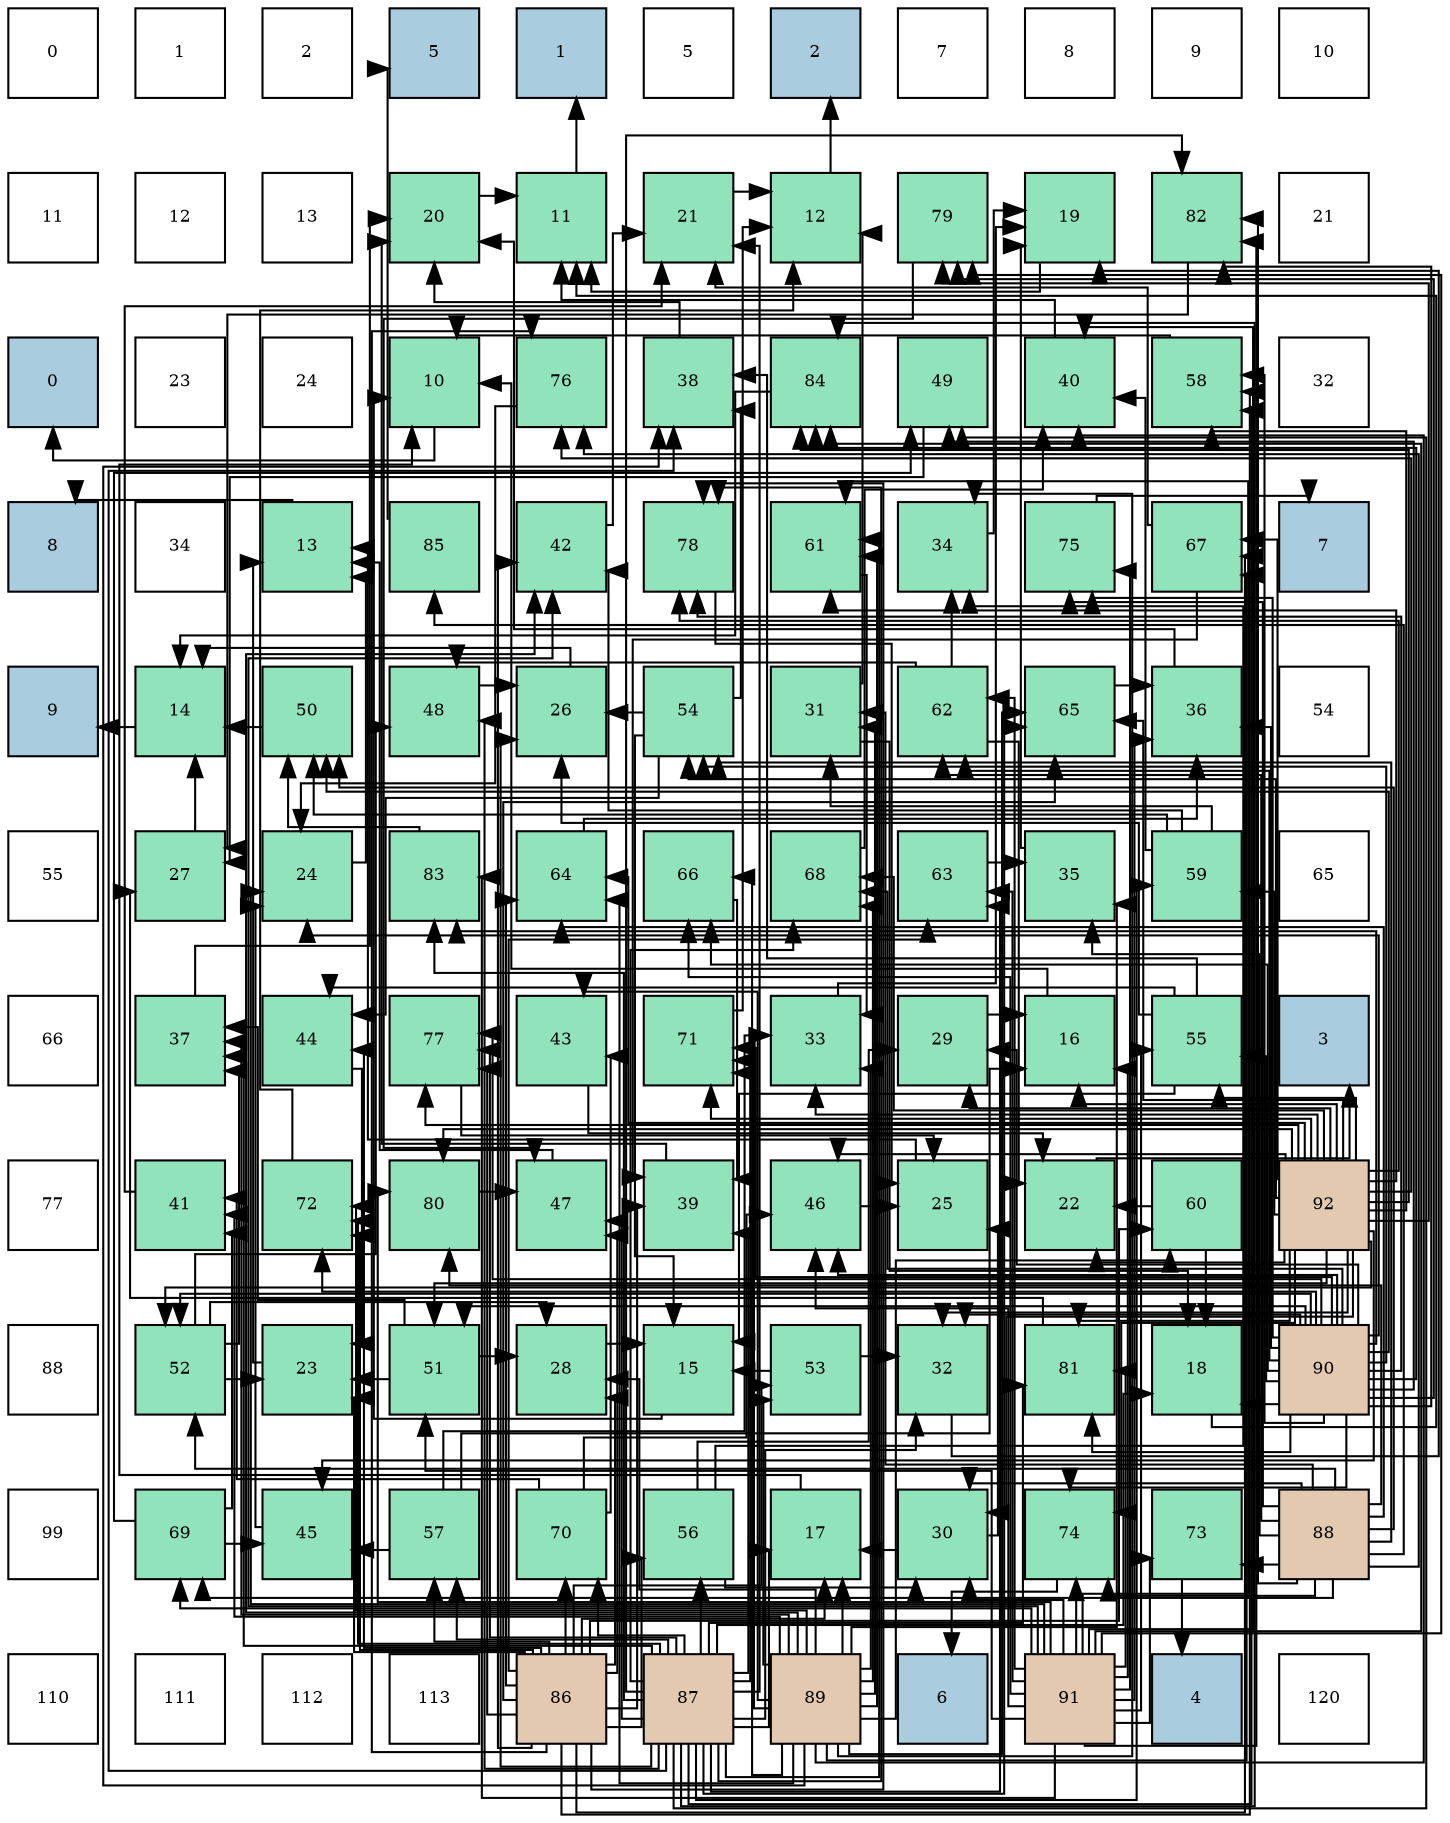 digraph layout{
 rankdir=TB;
 splines=ortho;
 node [style=filled shape=square fixedsize=true width=0.6];
0[label="0", fontsize=8, fillcolor="#ffffff"];
1[label="1", fontsize=8, fillcolor="#ffffff"];
2[label="2", fontsize=8, fillcolor="#ffffff"];
3[label="5", fontsize=8, fillcolor="#a9ccde"];
4[label="1", fontsize=8, fillcolor="#a9ccde"];
5[label="5", fontsize=8, fillcolor="#ffffff"];
6[label="2", fontsize=8, fillcolor="#a9ccde"];
7[label="7", fontsize=8, fillcolor="#ffffff"];
8[label="8", fontsize=8, fillcolor="#ffffff"];
9[label="9", fontsize=8, fillcolor="#ffffff"];
10[label="10", fontsize=8, fillcolor="#ffffff"];
11[label="11", fontsize=8, fillcolor="#ffffff"];
12[label="12", fontsize=8, fillcolor="#ffffff"];
13[label="13", fontsize=8, fillcolor="#ffffff"];
14[label="20", fontsize=8, fillcolor="#91e3bb"];
15[label="11", fontsize=8, fillcolor="#91e3bb"];
16[label="21", fontsize=8, fillcolor="#91e3bb"];
17[label="12", fontsize=8, fillcolor="#91e3bb"];
18[label="79", fontsize=8, fillcolor="#91e3bb"];
19[label="19", fontsize=8, fillcolor="#91e3bb"];
20[label="82", fontsize=8, fillcolor="#91e3bb"];
21[label="21", fontsize=8, fillcolor="#ffffff"];
22[label="0", fontsize=8, fillcolor="#a9ccde"];
23[label="23", fontsize=8, fillcolor="#ffffff"];
24[label="24", fontsize=8, fillcolor="#ffffff"];
25[label="10", fontsize=8, fillcolor="#91e3bb"];
26[label="76", fontsize=8, fillcolor="#91e3bb"];
27[label="38", fontsize=8, fillcolor="#91e3bb"];
28[label="84", fontsize=8, fillcolor="#91e3bb"];
29[label="49", fontsize=8, fillcolor="#91e3bb"];
30[label="40", fontsize=8, fillcolor="#91e3bb"];
31[label="58", fontsize=8, fillcolor="#91e3bb"];
32[label="32", fontsize=8, fillcolor="#ffffff"];
33[label="8", fontsize=8, fillcolor="#a9ccde"];
34[label="34", fontsize=8, fillcolor="#ffffff"];
35[label="13", fontsize=8, fillcolor="#91e3bb"];
36[label="85", fontsize=8, fillcolor="#91e3bb"];
37[label="42", fontsize=8, fillcolor="#91e3bb"];
38[label="78", fontsize=8, fillcolor="#91e3bb"];
39[label="61", fontsize=8, fillcolor="#91e3bb"];
40[label="34", fontsize=8, fillcolor="#91e3bb"];
41[label="75", fontsize=8, fillcolor="#91e3bb"];
42[label="67", fontsize=8, fillcolor="#91e3bb"];
43[label="7", fontsize=8, fillcolor="#a9ccde"];
44[label="9", fontsize=8, fillcolor="#a9ccde"];
45[label="14", fontsize=8, fillcolor="#91e3bb"];
46[label="50", fontsize=8, fillcolor="#91e3bb"];
47[label="48", fontsize=8, fillcolor="#91e3bb"];
48[label="26", fontsize=8, fillcolor="#91e3bb"];
49[label="54", fontsize=8, fillcolor="#91e3bb"];
50[label="31", fontsize=8, fillcolor="#91e3bb"];
51[label="62", fontsize=8, fillcolor="#91e3bb"];
52[label="65", fontsize=8, fillcolor="#91e3bb"];
53[label="36", fontsize=8, fillcolor="#91e3bb"];
54[label="54", fontsize=8, fillcolor="#ffffff"];
55[label="55", fontsize=8, fillcolor="#ffffff"];
56[label="27", fontsize=8, fillcolor="#91e3bb"];
57[label="24", fontsize=8, fillcolor="#91e3bb"];
58[label="83", fontsize=8, fillcolor="#91e3bb"];
59[label="64", fontsize=8, fillcolor="#91e3bb"];
60[label="66", fontsize=8, fillcolor="#91e3bb"];
61[label="68", fontsize=8, fillcolor="#91e3bb"];
62[label="63", fontsize=8, fillcolor="#91e3bb"];
63[label="35", fontsize=8, fillcolor="#91e3bb"];
64[label="59", fontsize=8, fillcolor="#91e3bb"];
65[label="65", fontsize=8, fillcolor="#ffffff"];
66[label="66", fontsize=8, fillcolor="#ffffff"];
67[label="37", fontsize=8, fillcolor="#91e3bb"];
68[label="44", fontsize=8, fillcolor="#91e3bb"];
69[label="77", fontsize=8, fillcolor="#91e3bb"];
70[label="43", fontsize=8, fillcolor="#91e3bb"];
71[label="71", fontsize=8, fillcolor="#91e3bb"];
72[label="33", fontsize=8, fillcolor="#91e3bb"];
73[label="29", fontsize=8, fillcolor="#91e3bb"];
74[label="16", fontsize=8, fillcolor="#91e3bb"];
75[label="55", fontsize=8, fillcolor="#91e3bb"];
76[label="3", fontsize=8, fillcolor="#a9ccde"];
77[label="77", fontsize=8, fillcolor="#ffffff"];
78[label="41", fontsize=8, fillcolor="#91e3bb"];
79[label="72", fontsize=8, fillcolor="#91e3bb"];
80[label="80", fontsize=8, fillcolor="#91e3bb"];
81[label="47", fontsize=8, fillcolor="#91e3bb"];
82[label="39", fontsize=8, fillcolor="#91e3bb"];
83[label="46", fontsize=8, fillcolor="#91e3bb"];
84[label="25", fontsize=8, fillcolor="#91e3bb"];
85[label="22", fontsize=8, fillcolor="#91e3bb"];
86[label="60", fontsize=8, fillcolor="#91e3bb"];
87[label="92", fontsize=8, fillcolor="#e3c9af"];
88[label="88", fontsize=8, fillcolor="#ffffff"];
89[label="52", fontsize=8, fillcolor="#91e3bb"];
90[label="23", fontsize=8, fillcolor="#91e3bb"];
91[label="51", fontsize=8, fillcolor="#91e3bb"];
92[label="28", fontsize=8, fillcolor="#91e3bb"];
93[label="15", fontsize=8, fillcolor="#91e3bb"];
94[label="53", fontsize=8, fillcolor="#91e3bb"];
95[label="32", fontsize=8, fillcolor="#91e3bb"];
96[label="81", fontsize=8, fillcolor="#91e3bb"];
97[label="18", fontsize=8, fillcolor="#91e3bb"];
98[label="90", fontsize=8, fillcolor="#e3c9af"];
99[label="99", fontsize=8, fillcolor="#ffffff"];
100[label="69", fontsize=8, fillcolor="#91e3bb"];
101[label="45", fontsize=8, fillcolor="#91e3bb"];
102[label="57", fontsize=8, fillcolor="#91e3bb"];
103[label="70", fontsize=8, fillcolor="#91e3bb"];
104[label="56", fontsize=8, fillcolor="#91e3bb"];
105[label="17", fontsize=8, fillcolor="#91e3bb"];
106[label="30", fontsize=8, fillcolor="#91e3bb"];
107[label="74", fontsize=8, fillcolor="#91e3bb"];
108[label="73", fontsize=8, fillcolor="#91e3bb"];
109[label="88", fontsize=8, fillcolor="#e3c9af"];
110[label="110", fontsize=8, fillcolor="#ffffff"];
111[label="111", fontsize=8, fillcolor="#ffffff"];
112[label="112", fontsize=8, fillcolor="#ffffff"];
113[label="113", fontsize=8, fillcolor="#ffffff"];
114[label="86", fontsize=8, fillcolor="#e3c9af"];
115[label="87", fontsize=8, fillcolor="#e3c9af"];
116[label="89", fontsize=8, fillcolor="#e3c9af"];
117[label="6", fontsize=8, fillcolor="#a9ccde"];
118[label="91", fontsize=8, fillcolor="#e3c9af"];
119[label="4", fontsize=8, fillcolor="#a9ccde"];
120[label="120", fontsize=8, fillcolor="#ffffff"];
edge [constraint=false, style=vis];25 -> 22;
15 -> 4;
17 -> 6;
35 -> 33;
45 -> 44;
93 -> 25;
74 -> 25;
105 -> 25;
97 -> 15;
19 -> 15;
14 -> 15;
16 -> 17;
85 -> 76;
90 -> 35;
57 -> 35;
84 -> 35;
48 -> 45;
56 -> 45;
92 -> 93;
73 -> 74;
106 -> 105;
106 -> 84;
50 -> 17;
50 -> 97;
95 -> 19;
72 -> 19;
40 -> 19;
63 -> 19;
53 -> 14;
67 -> 14;
27 -> 14;
82 -> 14;
30 -> 15;
78 -> 16;
37 -> 16;
70 -> 85;
68 -> 90;
101 -> 57;
83 -> 84;
81 -> 35;
47 -> 48;
29 -> 56;
46 -> 45;
91 -> 90;
91 -> 92;
91 -> 67;
89 -> 90;
89 -> 92;
89 -> 67;
89 -> 47;
94 -> 93;
94 -> 95;
49 -> 93;
49 -> 48;
49 -> 27;
49 -> 68;
75 -> 93;
75 -> 48;
75 -> 27;
75 -> 68;
104 -> 73;
104 -> 106;
104 -> 40;
102 -> 74;
102 -> 72;
102 -> 101;
31 -> 25;
64 -> 50;
64 -> 30;
64 -> 37;
64 -> 46;
86 -> 97;
86 -> 85;
39 -> 72;
51 -> 85;
51 -> 40;
51 -> 47;
62 -> 63;
59 -> 53;
52 -> 53;
60 -> 82;
42 -> 16;
42 -> 82;
61 -> 30;
100 -> 78;
100 -> 101;
100 -> 29;
103 -> 78;
103 -> 70;
103 -> 83;
71 -> 17;
79 -> 17;
108 -> 119;
107 -> 117;
41 -> 43;
26 -> 57;
69 -> 84;
38 -> 84;
18 -> 81;
80 -> 81;
96 -> 56;
20 -> 56;
58 -> 46;
28 -> 45;
36 -> 3;
114 -> 105;
114 -> 90;
114 -> 92;
114 -> 82;
114 -> 37;
114 -> 68;
114 -> 81;
114 -> 94;
114 -> 104;
114 -> 102;
114 -> 31;
114 -> 86;
114 -> 62;
114 -> 59;
114 -> 52;
114 -> 42;
114 -> 103;
114 -> 79;
114 -> 26;
114 -> 69;
114 -> 38;
115 -> 105;
115 -> 97;
115 -> 16;
115 -> 48;
115 -> 95;
115 -> 67;
115 -> 27;
115 -> 82;
115 -> 81;
115 -> 47;
115 -> 29;
115 -> 104;
115 -> 102;
115 -> 31;
115 -> 64;
115 -> 39;
115 -> 62;
115 -> 52;
115 -> 61;
115 -> 103;
115 -> 71;
115 -> 79;
115 -> 69;
115 -> 38;
115 -> 96;
115 -> 20;
115 -> 58;
115 -> 28;
109 -> 106;
109 -> 50;
109 -> 63;
109 -> 46;
109 -> 89;
109 -> 49;
109 -> 51;
109 -> 59;
109 -> 100;
109 -> 108;
109 -> 107;
109 -> 41;
109 -> 26;
109 -> 80;
109 -> 20;
109 -> 36;
116 -> 105;
116 -> 92;
116 -> 50;
116 -> 72;
116 -> 40;
116 -> 63;
116 -> 67;
116 -> 27;
116 -> 30;
116 -> 78;
116 -> 37;
116 -> 70;
116 -> 94;
116 -> 86;
116 -> 39;
116 -> 59;
116 -> 52;
116 -> 60;
116 -> 42;
116 -> 61;
116 -> 71;
116 -> 79;
98 -> 97;
98 -> 57;
98 -> 73;
98 -> 95;
98 -> 53;
98 -> 83;
98 -> 29;
98 -> 46;
98 -> 91;
98 -> 89;
98 -> 49;
98 -> 75;
98 -> 31;
98 -> 51;
98 -> 60;
98 -> 61;
98 -> 71;
98 -> 79;
98 -> 107;
98 -> 41;
98 -> 69;
98 -> 38;
98 -> 18;
98 -> 96;
98 -> 20;
98 -> 58;
98 -> 28;
118 -> 74;
118 -> 57;
118 -> 106;
118 -> 53;
118 -> 30;
118 -> 37;
118 -> 83;
118 -> 91;
118 -> 75;
118 -> 39;
118 -> 51;
118 -> 62;
118 -> 60;
118 -> 100;
118 -> 108;
118 -> 107;
118 -> 41;
118 -> 18;
118 -> 80;
118 -> 96;
118 -> 20;
118 -> 58;
118 -> 28;
87 -> 74;
87 -> 85;
87 -> 73;
87 -> 106;
87 -> 95;
87 -> 72;
87 -> 101;
87 -> 83;
87 -> 91;
87 -> 89;
87 -> 49;
87 -> 75;
87 -> 31;
87 -> 64;
87 -> 39;
87 -> 59;
87 -> 52;
87 -> 42;
87 -> 61;
87 -> 71;
87 -> 107;
87 -> 26;
87 -> 69;
87 -> 38;
87 -> 18;
87 -> 80;
87 -> 96;
87 -> 28;
edge [constraint=true, style=invis];
0 -> 11 -> 22 -> 33 -> 44 -> 55 -> 66 -> 77 -> 88 -> 99 -> 110;
1 -> 12 -> 23 -> 34 -> 45 -> 56 -> 67 -> 78 -> 89 -> 100 -> 111;
2 -> 13 -> 24 -> 35 -> 46 -> 57 -> 68 -> 79 -> 90 -> 101 -> 112;
3 -> 14 -> 25 -> 36 -> 47 -> 58 -> 69 -> 80 -> 91 -> 102 -> 113;
4 -> 15 -> 26 -> 37 -> 48 -> 59 -> 70 -> 81 -> 92 -> 103 -> 114;
5 -> 16 -> 27 -> 38 -> 49 -> 60 -> 71 -> 82 -> 93 -> 104 -> 115;
6 -> 17 -> 28 -> 39 -> 50 -> 61 -> 72 -> 83 -> 94 -> 105 -> 116;
7 -> 18 -> 29 -> 40 -> 51 -> 62 -> 73 -> 84 -> 95 -> 106 -> 117;
8 -> 19 -> 30 -> 41 -> 52 -> 63 -> 74 -> 85 -> 96 -> 107 -> 118;
9 -> 20 -> 31 -> 42 -> 53 -> 64 -> 75 -> 86 -> 97 -> 108 -> 119;
10 -> 21 -> 32 -> 43 -> 54 -> 65 -> 76 -> 87 -> 98 -> 109 -> 120;
rank = same {0 -> 1 -> 2 -> 3 -> 4 -> 5 -> 6 -> 7 -> 8 -> 9 -> 10};
rank = same {11 -> 12 -> 13 -> 14 -> 15 -> 16 -> 17 -> 18 -> 19 -> 20 -> 21};
rank = same {22 -> 23 -> 24 -> 25 -> 26 -> 27 -> 28 -> 29 -> 30 -> 31 -> 32};
rank = same {33 -> 34 -> 35 -> 36 -> 37 -> 38 -> 39 -> 40 -> 41 -> 42 -> 43};
rank = same {44 -> 45 -> 46 -> 47 -> 48 -> 49 -> 50 -> 51 -> 52 -> 53 -> 54};
rank = same {55 -> 56 -> 57 -> 58 -> 59 -> 60 -> 61 -> 62 -> 63 -> 64 -> 65};
rank = same {66 -> 67 -> 68 -> 69 -> 70 -> 71 -> 72 -> 73 -> 74 -> 75 -> 76};
rank = same {77 -> 78 -> 79 -> 80 -> 81 -> 82 -> 83 -> 84 -> 85 -> 86 -> 87};
rank = same {88 -> 89 -> 90 -> 91 -> 92 -> 93 -> 94 -> 95 -> 96 -> 97 -> 98};
rank = same {99 -> 100 -> 101 -> 102 -> 103 -> 104 -> 105 -> 106 -> 107 -> 108 -> 109};
rank = same {110 -> 111 -> 112 -> 113 -> 114 -> 115 -> 116 -> 117 -> 118 -> 119 -> 120};
}